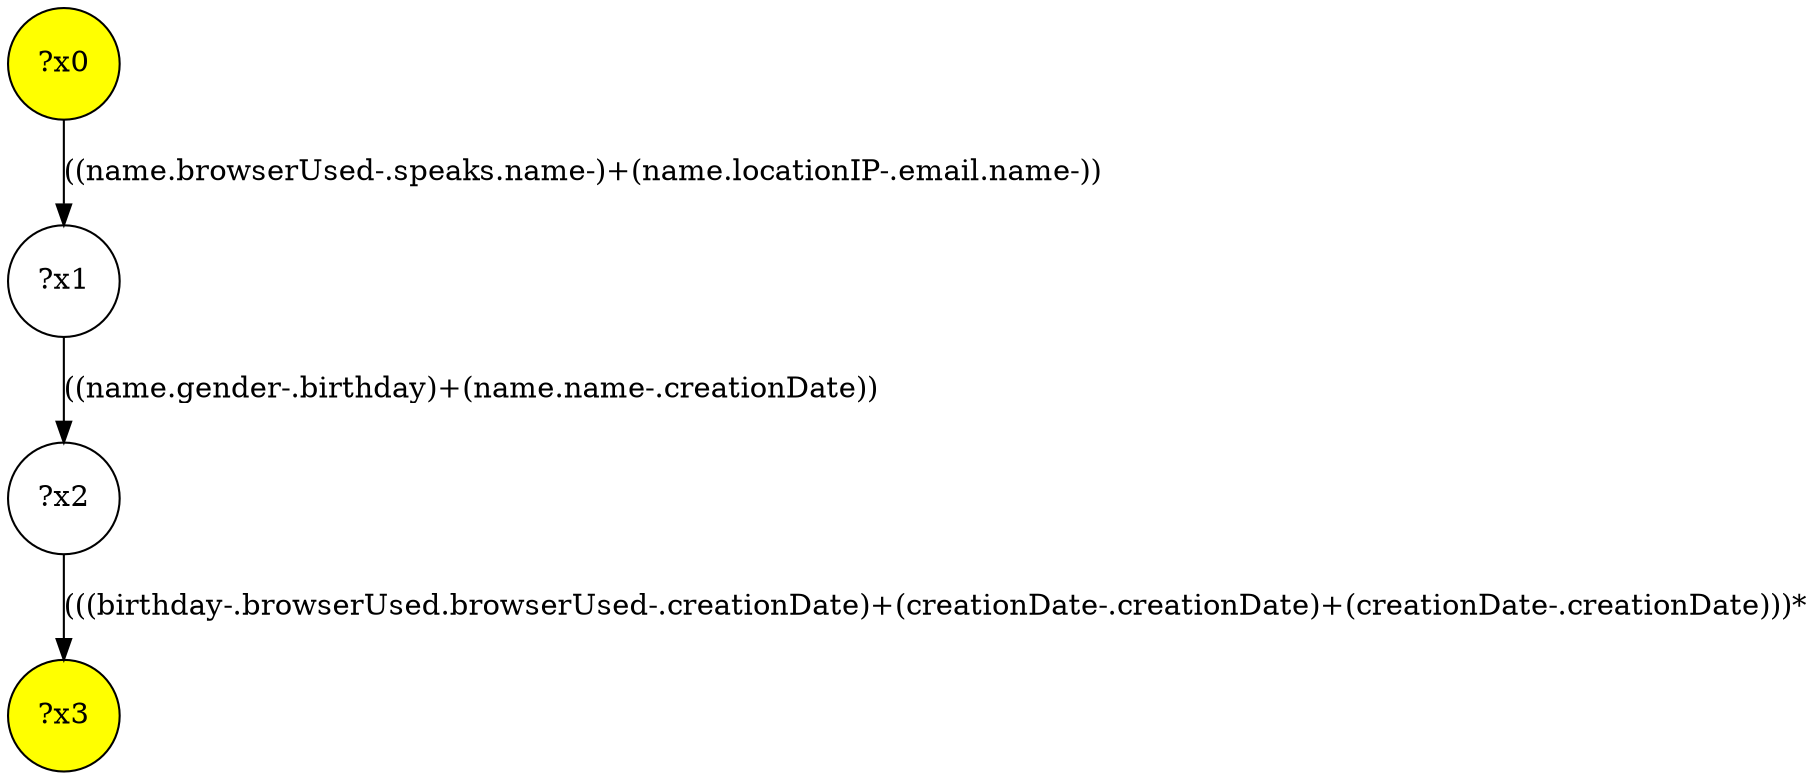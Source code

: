 digraph g {
	x0 [fillcolor="yellow", style="filled," shape=circle, label="?x0"];
	x3 [fillcolor="yellow", style="filled," shape=circle, label="?x3"];
	x1 [shape=circle, label="?x1"];
	x0 -> x1 [label="((name.browserUsed-.speaks.name-)+(name.locationIP-.email.name-))"];
	x2 [shape=circle, label="?x2"];
	x1 -> x2 [label="((name.gender-.birthday)+(name.name-.creationDate))"];
	x2 -> x3 [label="(((birthday-.browserUsed.browserUsed-.creationDate)+(creationDate-.creationDate)+(creationDate-.creationDate)))*"];
}

